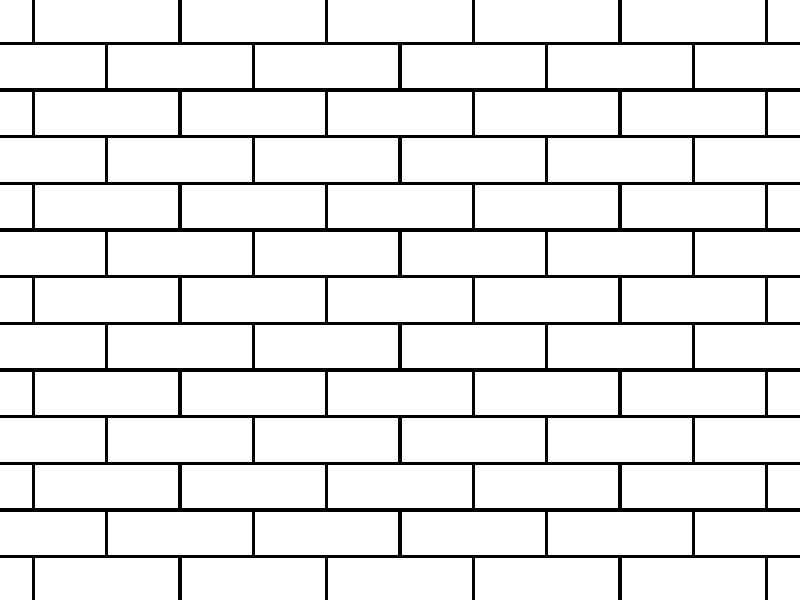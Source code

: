 // Title: RBG Spotlights on Wall (flat surface version)
// Authors: Michael Horvath, http://isometricland.net
// Created: 2019-05-27
// Updated: 2019-05-28
// License: CC BY-SA 4.0


#version 3.7
#include "functions.inc"
#include "math.inc"
#declare my_seed = seed(320987832);


//------------------------------------------------------------------------------Environment

global_settings
{
	assumed_gamma	1.0
	adc_bailout		0.005
	max_trace_level	50
	charset			utf8
	ambient_light	0
/*
	radiosity
	{
		pretrace_start	0.08
		pretrace_end	0.01
		count			50
		error_bound		0.1
		recursion_limit	1
		normal			on
		brightness		0.8
		always_sample	yes
		gray_threshold	0.8
		media			on
	}
*/
}

background {color srgb 0}

light_source
{
	-z * 32
	color rgb	1/32
	parallel
	point_at	0
	rotate		+x * 60
	rotate		+y * 60
}

light_source
{
	-z/2
	color rgb	x
	spotlight
	radius		30
	falloff		45
	tightness	0
	fade_distance 1
	fade_power	3
	point_at	0
	rotate		+x * 060
	translate	-y/4
	rotate		+z * 000
	rotate		<rand(my_seed)*30-15,rand(my_seed)*30-15,rand(my_seed)*30-15>
}

light_source
{
	-z/2
	color rgb	y
	spotlight
	radius		30
	falloff		45
	tightness	0
	fade_distance 1
	fade_power	3
	point_at	0
	rotate		+x * 060
	translate	-y/4
	rotate		+z * 120
	rotate		<rand(my_seed)*30-15,rand(my_seed)*30-15,rand(my_seed)*30-15>
}

light_source
{
	-z/2
	color rgb	z
	spotlight
	radius		30
	falloff		45
	tightness	0
	fade_distance 1
	fade_power	3
	point_at	0
	rotate		+x * 060
	translate	-y/4
	rotate		+z * 240
	rotate		<rand(my_seed)*30-15,rand(my_seed)*30-15,rand(my_seed)*30-15>
}

#local cam_aspc = image_width/image_height;		// obsolete. render square images only!
#local cam_dist = 16;
#local cam_area = 2;
#local cam_loca = -z * cam_dist;
#local cam_dirc = +z * cam_dist;
#local cam_rgvc = +x * cam_area * cam_aspc;
#local cam_upvc = +y * cam_area;
#local cam_tran = transform {}

camera
{
	orthographic
	location	cam_loca				// position
	direction	cam_dirc				// direction of view
	right		cam_rgvc				// horizontal size of view
	up			cam_upvc				// vertical size of view
	transform {cam_tran}				// transforms
}


//------------------------------------------------------------------------------Objects

#declare W = 215.0/225/4;		//Brick width
#declare D = 102.5/225/4;		//Brick depth
#declare H =  65.0/225/4;		//Brick height
#declare M =  10.0/225/4;		//Mortar width and height
#declare OFFSET = D;			//Distance away from scene center

#for (ix, -8, +8)
	#for (iy, -8, +8)
		box
		{
			<-W, -H, -D>,
			<+W, +H, +D>
			texture
			{
				pigment {color srgb 1}
				finish {diffuse 1}
			}
			translate +x * (ix * (W*2+M))
			translate +y * (iy * (H*2+M))
			translate +z * (OFFSET)
			#if (mod(iy,2) != 0)
				translate +x * (1/2 * (W*2+M))
			#end
		}
	#end
#end

#declare W = W*16;			//Brick width
#declare D = D-1/32;		//Brick depth
#declare H = H*16;			//Brick height
#declare M = M;				//Mortar width and height
#declare OFFSET = OFFSET;	//Distance away from scene center

box
{
	<-W, -H, -D>,
	<+W, +H, +D>
	texture
	{
		pigment {color srgb 0}
		finish {diffuse 1}
	}
	translate +z * OFFSET
}
